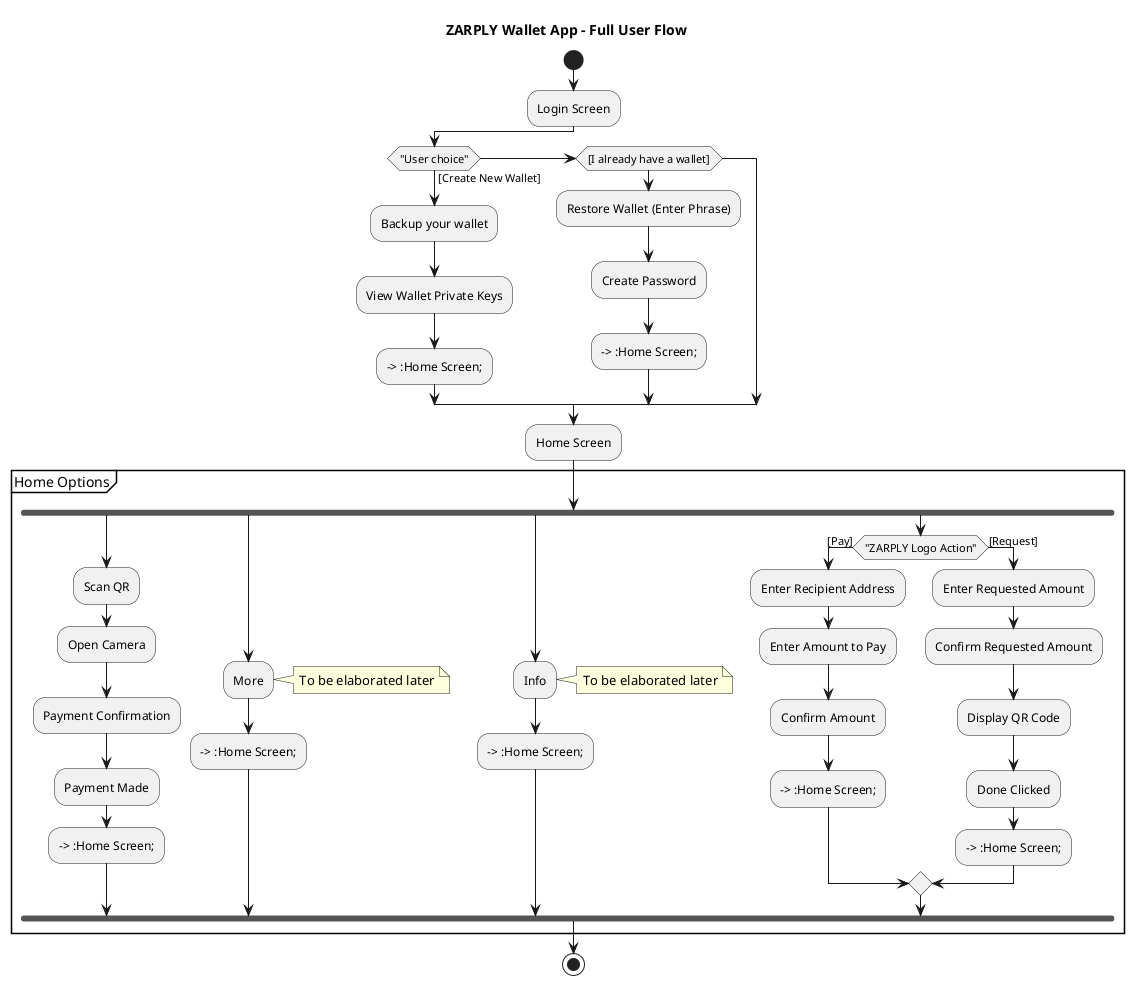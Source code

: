 @startuml
title ZARPLY Wallet App - Full User Flow

start

:Login Screen;

if ("User choice") then ([Create New Wallet])
  :Backup your wallet;
  :View Wallet Private Keys;
  --> :Home Screen;
elseif ([I already have a wallet])
  :Restore Wallet (Enter Phrase);
  :Create Password;
  --> :Home Screen;
endif

:Home Screen;

partition "Home Options" {
  fork
    :Scan QR;
    :Open Camera;
    :Payment Confirmation;
    :Payment Made;
    --> :Home Screen;
  fork again
    :More;
    note right
      To be elaborated later
    end note
    --> :Home Screen;
  fork again
    :Info;
    note right
      To be elaborated later
    end note
    --> :Home Screen;
  fork again
    if ("ZARPLY Logo Action") then ([Pay])
      :Enter Recipient Address;
      :Enter Amount to Pay;
      :Confirm Amount;
      --> :Home Screen;
    else ([Request])
      :Enter Requested Amount;
      :Confirm Requested Amount;
      :Display QR Code;
      :Done Clicked;
      --> :Home Screen;
    endif
  end fork
}

stop
@enduml
